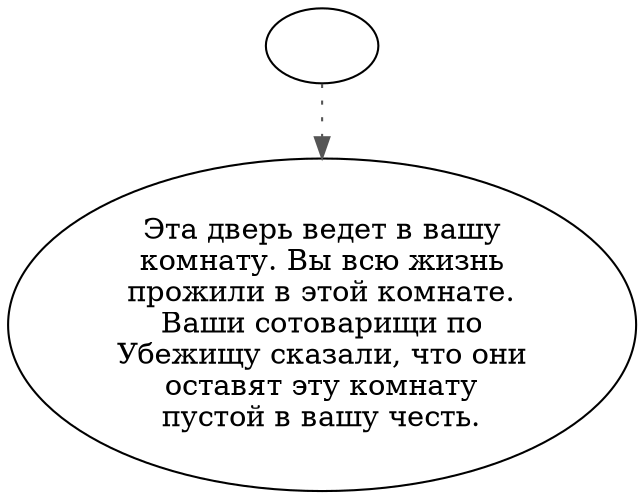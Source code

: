 digraph yourroom {
  "start" [style=filled       fillcolor="#FFFFFF"       color="#000000"]
  "start" -> "spatial_p_proc" [style=dotted color="#555555"]
  "start" [label=""]
  "spatial_p_proc" [style=filled       fillcolor="#FFFFFF"       color="#000000"]
  "spatial_p_proc" [label="Эта дверь ведет в вашу\nкомнату. Вы всю жизнь\nпрожили в этой комнате.\nВаши сотоварищи по\nУбежищу сказали, что они\nоставят эту комнату\nпустой в вашу честь."]
}